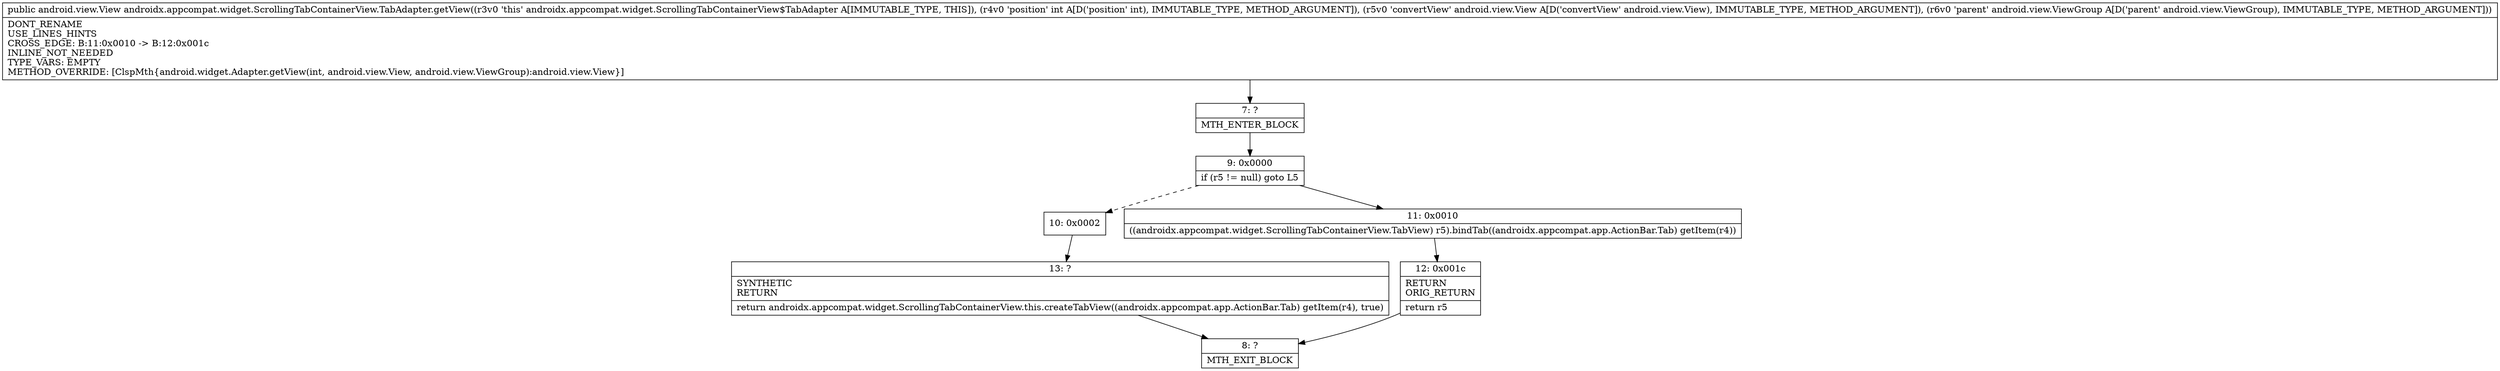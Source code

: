 digraph "CFG forandroidx.appcompat.widget.ScrollingTabContainerView.TabAdapter.getView(ILandroid\/view\/View;Landroid\/view\/ViewGroup;)Landroid\/view\/View;" {
Node_7 [shape=record,label="{7\:\ ?|MTH_ENTER_BLOCK\l}"];
Node_9 [shape=record,label="{9\:\ 0x0000|if (r5 != null) goto L5\l}"];
Node_10 [shape=record,label="{10\:\ 0x0002}"];
Node_13 [shape=record,label="{13\:\ ?|SYNTHETIC\lRETURN\l|return androidx.appcompat.widget.ScrollingTabContainerView.this.createTabView((androidx.appcompat.app.ActionBar.Tab) getItem(r4), true)\l}"];
Node_8 [shape=record,label="{8\:\ ?|MTH_EXIT_BLOCK\l}"];
Node_11 [shape=record,label="{11\:\ 0x0010|((androidx.appcompat.widget.ScrollingTabContainerView.TabView) r5).bindTab((androidx.appcompat.app.ActionBar.Tab) getItem(r4))\l}"];
Node_12 [shape=record,label="{12\:\ 0x001c|RETURN\lORIG_RETURN\l|return r5\l}"];
MethodNode[shape=record,label="{public android.view.View androidx.appcompat.widget.ScrollingTabContainerView.TabAdapter.getView((r3v0 'this' androidx.appcompat.widget.ScrollingTabContainerView$TabAdapter A[IMMUTABLE_TYPE, THIS]), (r4v0 'position' int A[D('position' int), IMMUTABLE_TYPE, METHOD_ARGUMENT]), (r5v0 'convertView' android.view.View A[D('convertView' android.view.View), IMMUTABLE_TYPE, METHOD_ARGUMENT]), (r6v0 'parent' android.view.ViewGroup A[D('parent' android.view.ViewGroup), IMMUTABLE_TYPE, METHOD_ARGUMENT]))  | DONT_RENAME\lUSE_LINES_HINTS\lCROSS_EDGE: B:11:0x0010 \-\> B:12:0x001c\lINLINE_NOT_NEEDED\lTYPE_VARS: EMPTY\lMETHOD_OVERRIDE: [ClspMth\{android.widget.Adapter.getView(int, android.view.View, android.view.ViewGroup):android.view.View\}]\l}"];
MethodNode -> Node_7;Node_7 -> Node_9;
Node_9 -> Node_10[style=dashed];
Node_9 -> Node_11;
Node_10 -> Node_13;
Node_13 -> Node_8;
Node_11 -> Node_12;
Node_12 -> Node_8;
}


